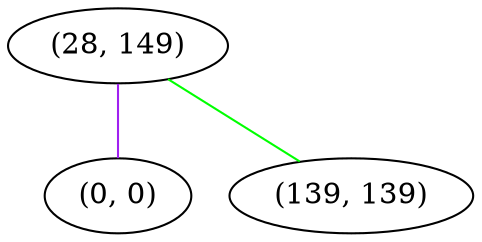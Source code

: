 graph "" {
"(28, 149)";
"(0, 0)";
"(139, 139)";
"(28, 149)" -- "(0, 0)"  [color=purple, key=0, weight=4];
"(28, 149)" -- "(139, 139)"  [color=green, key=0, weight=2];
}
